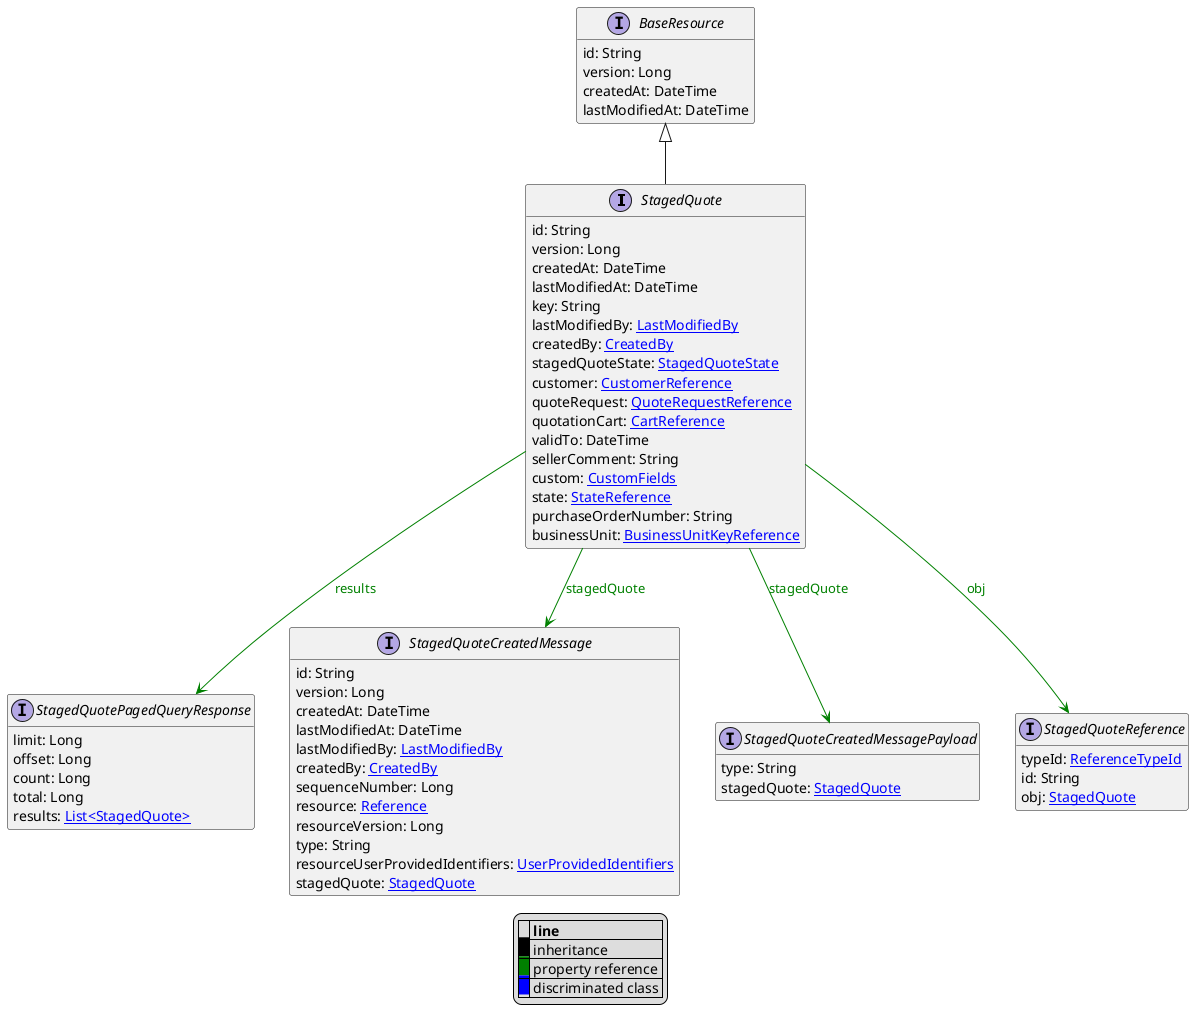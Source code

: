 @startuml

hide empty fields
hide empty methods
legend
|= |= line |
|<back:black>   </back>| inheritance |
|<back:green>   </back>| property reference |
|<back:blue>   </back>| discriminated class |
endlegend
interface StagedQuote [[StagedQuote.svg]] extends BaseResource {
    id: String
    version: Long
    createdAt: DateTime
    lastModifiedAt: DateTime
    key: String
    lastModifiedBy: [[LastModifiedBy.svg LastModifiedBy]]
    createdBy: [[CreatedBy.svg CreatedBy]]
    stagedQuoteState: [[StagedQuoteState.svg StagedQuoteState]]
    customer: [[CustomerReference.svg CustomerReference]]
    quoteRequest: [[QuoteRequestReference.svg QuoteRequestReference]]
    quotationCart: [[CartReference.svg CartReference]]
    validTo: DateTime
    sellerComment: String
    custom: [[CustomFields.svg CustomFields]]
    state: [[StateReference.svg StateReference]]
    purchaseOrderNumber: String
    businessUnit: [[BusinessUnitKeyReference.svg BusinessUnitKeyReference]]
}
interface BaseResource [[BaseResource.svg]]  {
    id: String
    version: Long
    createdAt: DateTime
    lastModifiedAt: DateTime
}


interface StagedQuotePagedQueryResponse [[StagedQuotePagedQueryResponse.svg]]  {
    limit: Long
    offset: Long
    count: Long
    total: Long
    results: [[StagedQuote.svg List<StagedQuote>]]
}
interface StagedQuoteCreatedMessage [[StagedQuoteCreatedMessage.svg]]  {
    id: String
    version: Long
    createdAt: DateTime
    lastModifiedAt: DateTime
    lastModifiedBy: [[LastModifiedBy.svg LastModifiedBy]]
    createdBy: [[CreatedBy.svg CreatedBy]]
    sequenceNumber: Long
    resource: [[Reference.svg Reference]]
    resourceVersion: Long
    type: String
    resourceUserProvidedIdentifiers: [[UserProvidedIdentifiers.svg UserProvidedIdentifiers]]
    stagedQuote: [[StagedQuote.svg StagedQuote]]
}
interface StagedQuoteCreatedMessagePayload [[StagedQuoteCreatedMessagePayload.svg]]  {
    type: String
    stagedQuote: [[StagedQuote.svg StagedQuote]]
}
interface StagedQuoteReference [[StagedQuoteReference.svg]]  {
    typeId: [[ReferenceTypeId.svg ReferenceTypeId]]
    id: String
    obj: [[StagedQuote.svg StagedQuote]]
}

StagedQuote --> StagedQuotePagedQueryResponse #green;text:green : "results"
StagedQuote --> StagedQuoteCreatedMessage #green;text:green : "stagedQuote"
StagedQuote --> StagedQuoteCreatedMessagePayload #green;text:green : "stagedQuote"
StagedQuote --> StagedQuoteReference #green;text:green : "obj"
@enduml
